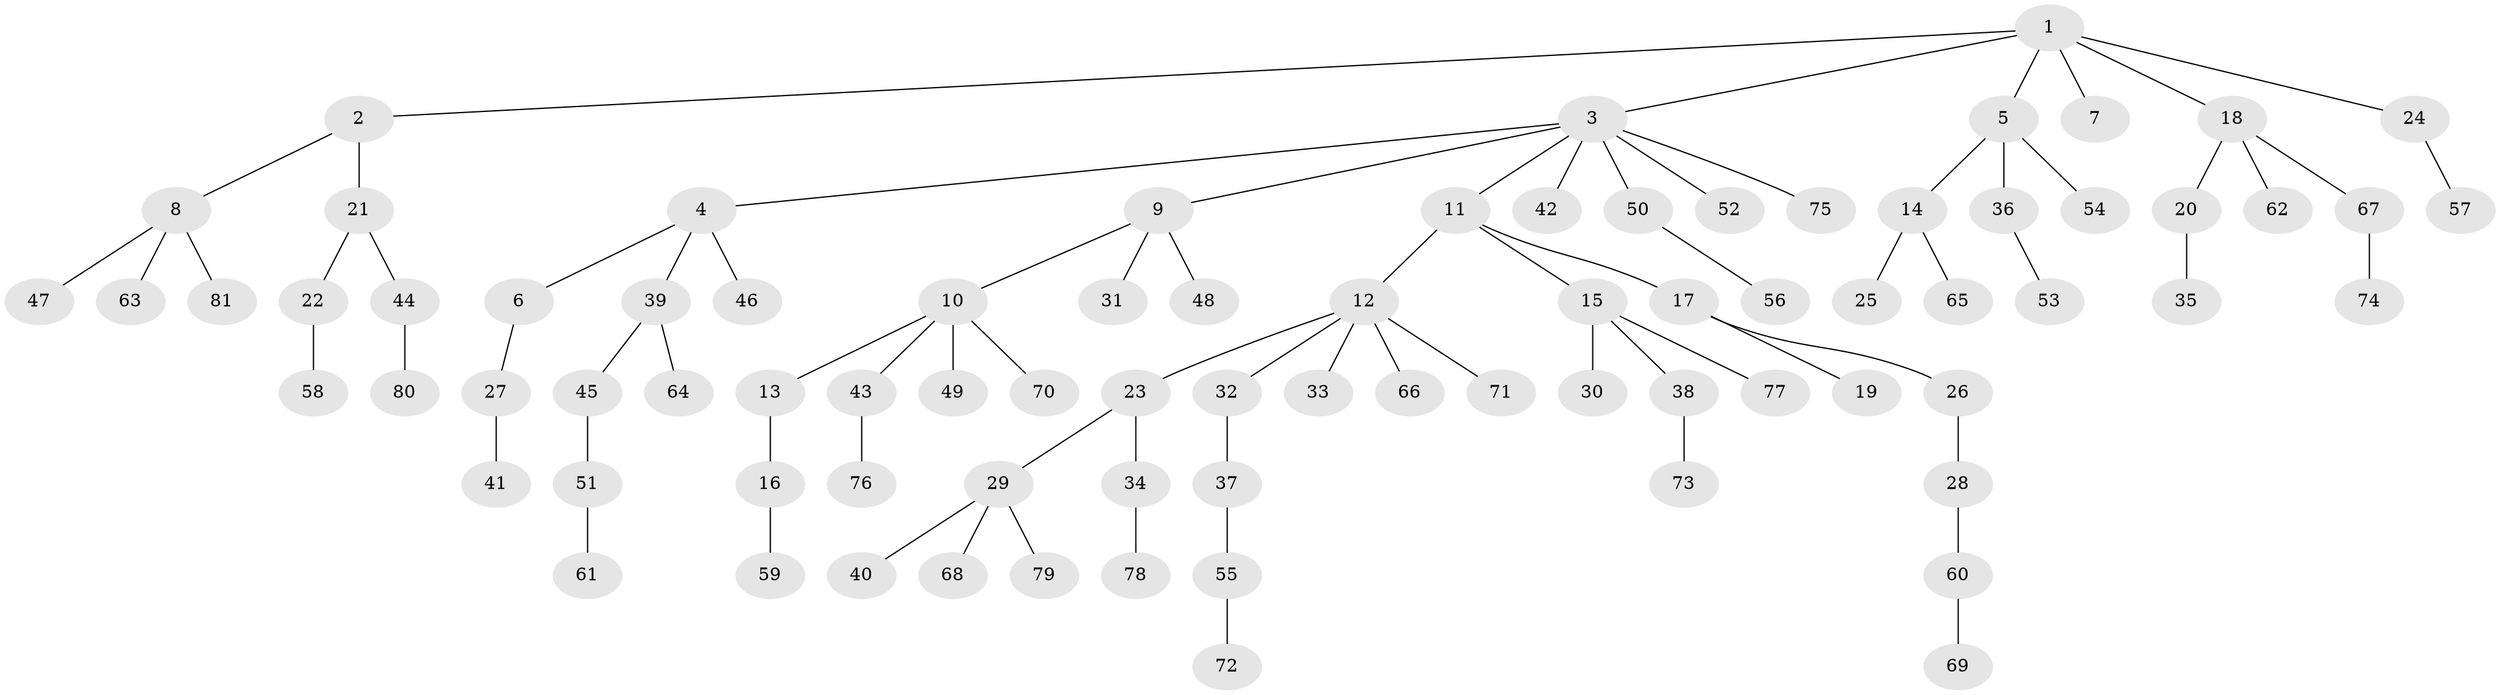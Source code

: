 // coarse degree distribution, {1: 0.8, 2: 0.125, 4: 0.025, 29: 0.025, 3: 0.025}
// Generated by graph-tools (version 1.1) at 2025/56/03/04/25 21:56:54]
// undirected, 81 vertices, 80 edges
graph export_dot {
graph [start="1"]
  node [color=gray90,style=filled];
  1;
  2;
  3;
  4;
  5;
  6;
  7;
  8;
  9;
  10;
  11;
  12;
  13;
  14;
  15;
  16;
  17;
  18;
  19;
  20;
  21;
  22;
  23;
  24;
  25;
  26;
  27;
  28;
  29;
  30;
  31;
  32;
  33;
  34;
  35;
  36;
  37;
  38;
  39;
  40;
  41;
  42;
  43;
  44;
  45;
  46;
  47;
  48;
  49;
  50;
  51;
  52;
  53;
  54;
  55;
  56;
  57;
  58;
  59;
  60;
  61;
  62;
  63;
  64;
  65;
  66;
  67;
  68;
  69;
  70;
  71;
  72;
  73;
  74;
  75;
  76;
  77;
  78;
  79;
  80;
  81;
  1 -- 2;
  1 -- 3;
  1 -- 5;
  1 -- 7;
  1 -- 18;
  1 -- 24;
  2 -- 8;
  2 -- 21;
  3 -- 4;
  3 -- 9;
  3 -- 11;
  3 -- 42;
  3 -- 50;
  3 -- 52;
  3 -- 75;
  4 -- 6;
  4 -- 39;
  4 -- 46;
  5 -- 14;
  5 -- 36;
  5 -- 54;
  6 -- 27;
  8 -- 47;
  8 -- 63;
  8 -- 81;
  9 -- 10;
  9 -- 31;
  9 -- 48;
  10 -- 13;
  10 -- 43;
  10 -- 49;
  10 -- 70;
  11 -- 12;
  11 -- 15;
  11 -- 17;
  12 -- 23;
  12 -- 32;
  12 -- 33;
  12 -- 66;
  12 -- 71;
  13 -- 16;
  14 -- 25;
  14 -- 65;
  15 -- 30;
  15 -- 38;
  15 -- 77;
  16 -- 59;
  17 -- 19;
  17 -- 26;
  18 -- 20;
  18 -- 62;
  18 -- 67;
  20 -- 35;
  21 -- 22;
  21 -- 44;
  22 -- 58;
  23 -- 29;
  23 -- 34;
  24 -- 57;
  26 -- 28;
  27 -- 41;
  28 -- 60;
  29 -- 40;
  29 -- 68;
  29 -- 79;
  32 -- 37;
  34 -- 78;
  36 -- 53;
  37 -- 55;
  38 -- 73;
  39 -- 45;
  39 -- 64;
  43 -- 76;
  44 -- 80;
  45 -- 51;
  50 -- 56;
  51 -- 61;
  55 -- 72;
  60 -- 69;
  67 -- 74;
}

